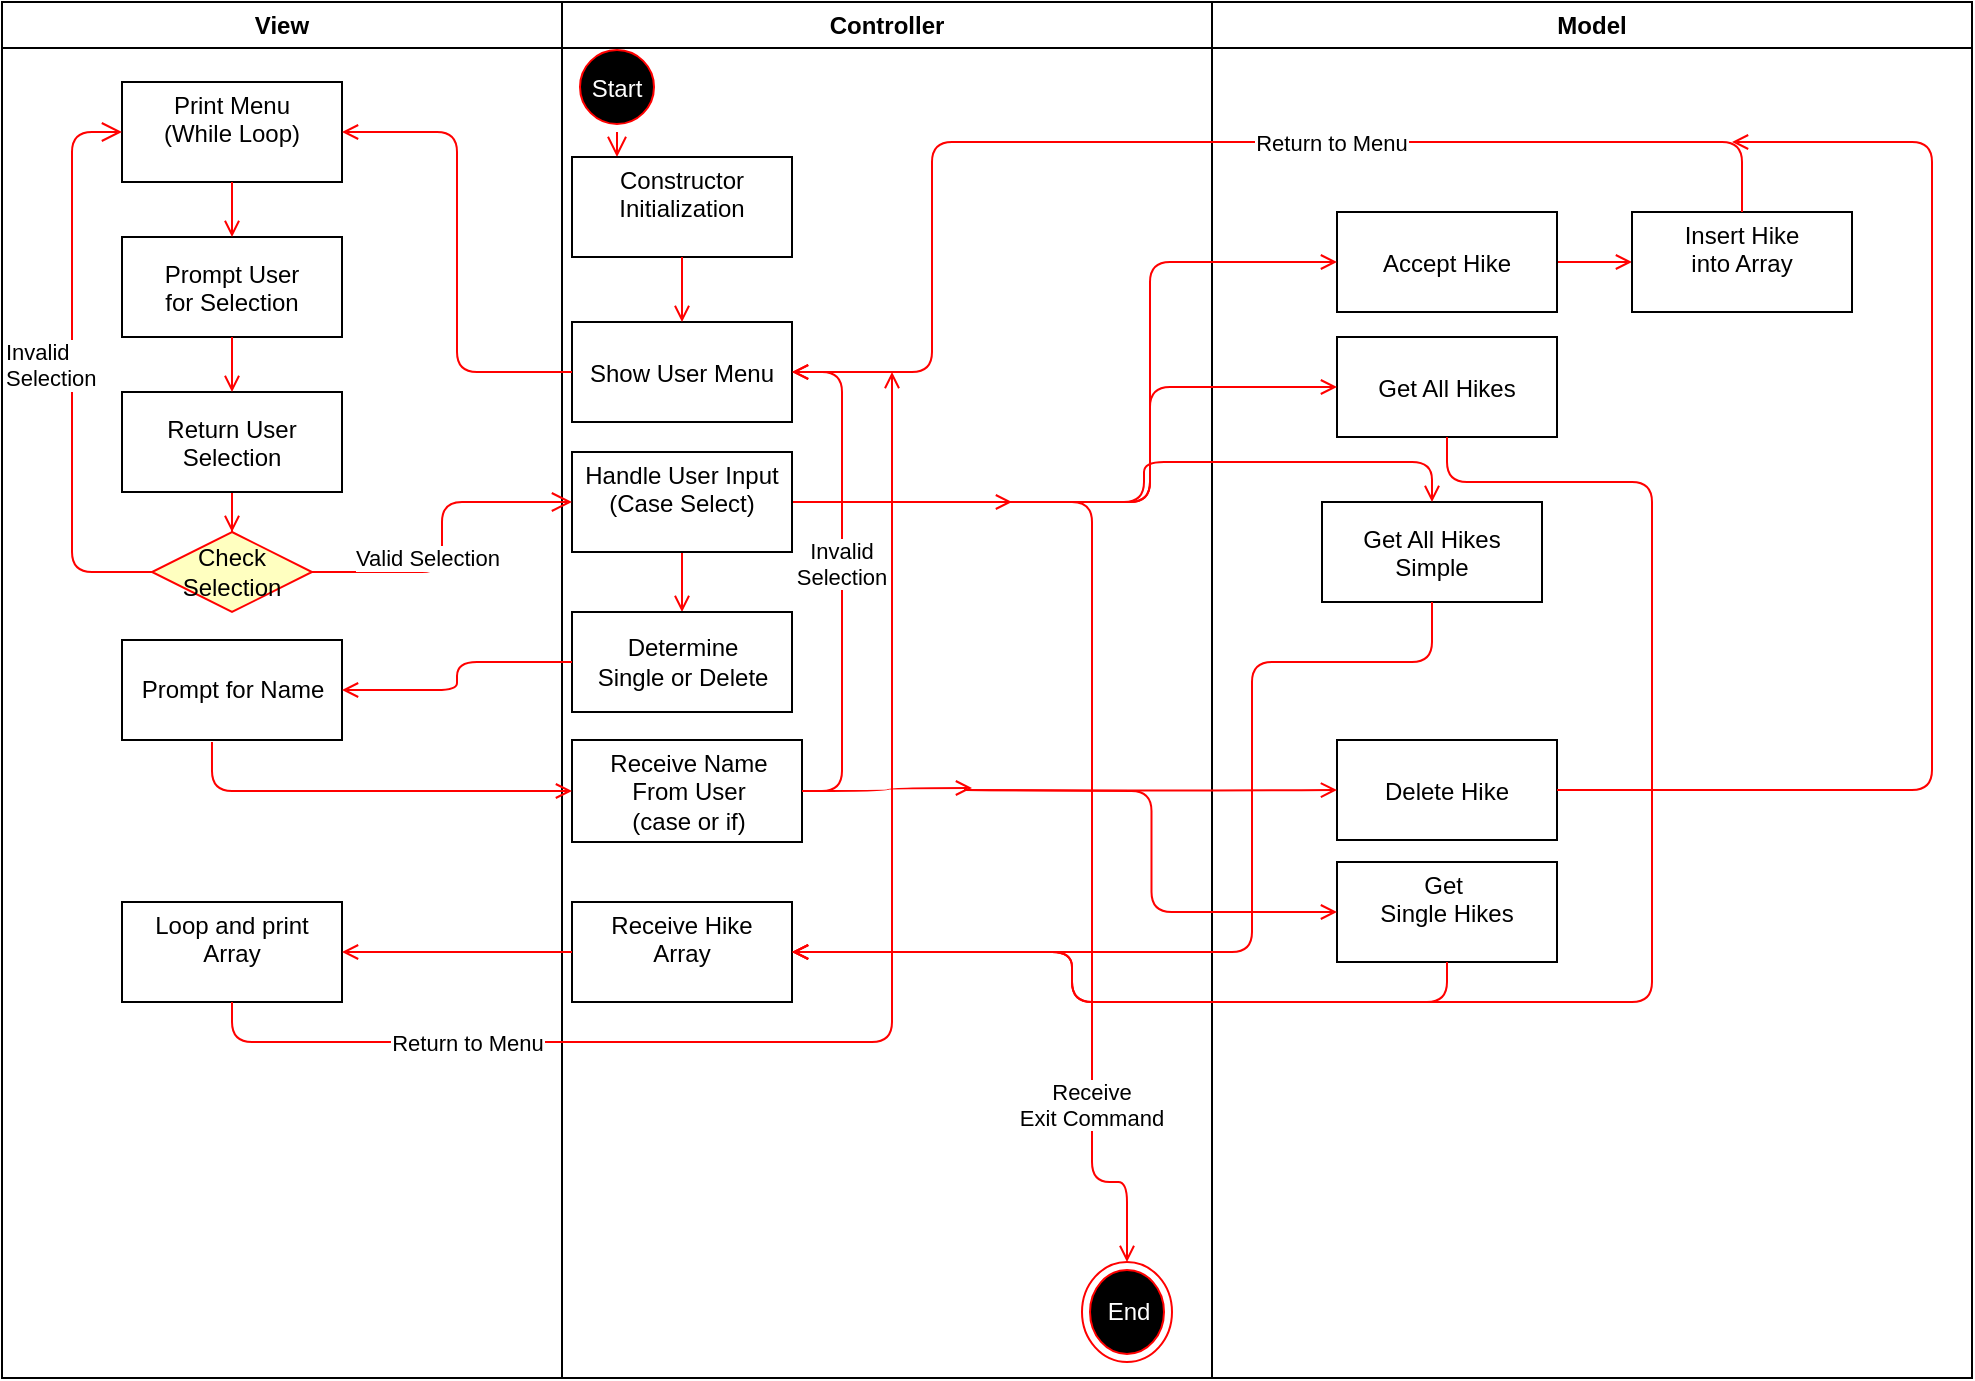 <mxfile version="10.7.9" type="github"><diagram name="Page-1" id="e7e014a7-5840-1c2e-5031-d8a46d1fe8dd"><mxGraphModel dx="1172" dy="750" grid="1" gridSize="10" guides="1" tooltips="1" connect="1" arrows="1" fold="1" page="1" pageScale="1" pageWidth="1169" pageHeight="826" background="#ffffff" math="0" shadow="0"><root><mxCell id="0"/><mxCell id="1" parent="0"/><mxCell id="2" value="View" style="swimlane;whiteSpace=wrap" parent="1" vertex="1"><mxGeometry x="165" y="10" width="280" height="688" as="geometry"/></mxCell><mxCell id="7" value="Print Menu&#10;(While Loop)&#10;" style="" parent="2" vertex="1"><mxGeometry x="60" y="40" width="110" height="50" as="geometry"/></mxCell><mxCell id="8" value="Prompt User&#10;for Selection" style="" parent="2" vertex="1"><mxGeometry x="60" y="117.5" width="110" height="50" as="geometry"/></mxCell><mxCell id="9" value="" style="endArrow=open;strokeColor=#FF0000;endFill=1;rounded=0" parent="2" source="7" target="8" edge="1"><mxGeometry relative="1" as="geometry"/></mxCell><mxCell id="qxhjPmdfqMmKEG8gPD0x-45" style="edgeStyle=orthogonalEdgeStyle;rounded=0;orthogonalLoop=1;jettySize=auto;html=0;entryX=0.5;entryY=0;entryDx=0;entryDy=0;strokeColor=#FF0000;endArrow=open;endFill=0;" parent="2" source="10" target="qxhjPmdfqMmKEG8gPD0x-42" edge="1"><mxGeometry relative="1" as="geometry"/></mxCell><mxCell id="10" value="Return User&#10;Selection" style="" parent="2" vertex="1"><mxGeometry x="60" y="195" width="110" height="50" as="geometry"/></mxCell><mxCell id="11" value="" style="endArrow=open;strokeColor=#FF0000;endFill=1;rounded=0" parent="2" source="8" target="10" edge="1"><mxGeometry relative="1" as="geometry"/></mxCell><mxCell id="qxhjPmdfqMmKEG8gPD0x-42" value="Check&lt;br&gt;Selection&lt;br&gt;" style="rhombus;whiteSpace=wrap;html=1;fillColor=#ffffc0;strokeColor=#ff0000;" parent="2" vertex="1"><mxGeometry x="75" y="265" width="80" height="40" as="geometry"/></mxCell><mxCell id="qxhjPmdfqMmKEG8gPD0x-43" value="Invalid&lt;br&gt;Selection&lt;br&gt;" style="edgeStyle=orthogonalEdgeStyle;html=1;align=left;verticalAlign=bottom;endArrow=open;endSize=8;strokeColor=#ff0000;exitX=0;exitY=0.5;exitDx=0;exitDy=0;entryX=0;entryY=0.5;entryDx=0;entryDy=0;" parent="2" source="qxhjPmdfqMmKEG8gPD0x-42" target="7" edge="1"><mxGeometry x="-0.102" y="35" relative="1" as="geometry"><mxPoint x="15" y="60" as="targetPoint"/><Array as="points"><mxPoint x="35" y="285"/><mxPoint x="35" y="65"/></Array><mxPoint as="offset"/></mxGeometry></mxCell><mxCell id="qxhjPmdfqMmKEG8gPD0x-71" value="Prompt for Name" style="html=1;" parent="2" vertex="1"><mxGeometry x="60" y="319" width="110" height="50" as="geometry"/></mxCell><mxCell id="qxhjPmdfqMmKEG8gPD0x-103" value="Loop and print&#10;Array&#10;" style="" parent="2" vertex="1"><mxGeometry x="60" y="450" width="110" height="50" as="geometry"/></mxCell><mxCell id="3" value="Controller" style="swimlane;whiteSpace=wrap;fontColor=#000000;" parent="1" vertex="1"><mxGeometry x="445" y="10" width="325" height="688" as="geometry"/></mxCell><mxCell id="13" value="Start" style="ellipse;shape=startState;fillColor=#000000;strokeColor=#ff0000;fontColor=#FFFFFF;" parent="3" vertex="1"><mxGeometry x="5" y="20" width="45" height="45" as="geometry"/></mxCell><mxCell id="14" value="" style="edgeStyle=elbowEdgeStyle;elbow=horizontal;verticalAlign=bottom;endArrow=open;endSize=8;strokeColor=#FF0000;endFill=1;rounded=0" parent="3" source="13" target="15" edge="1"><mxGeometry x="40" y="20" as="geometry"><mxPoint x="55" y="90" as="targetPoint"/></mxGeometry></mxCell><mxCell id="15" value="Constructor&#10;Initialization&#10;" style="" parent="3" vertex="1"><mxGeometry x="5" y="77.5" width="110" height="50" as="geometry"/></mxCell><mxCell id="16" value="Show User Menu" style="" parent="3" vertex="1"><mxGeometry x="5" y="160" width="110" height="50" as="geometry"/></mxCell><mxCell id="17" value="" style="endArrow=open;strokeColor=#FF0000;endFill=1;rounded=0" parent="3" source="15" target="16" edge="1"><mxGeometry relative="1" as="geometry"/></mxCell><mxCell id="qxhjPmdfqMmKEG8gPD0x-60" value="" style="edgeStyle=orthogonalEdgeStyle;curved=1;orthogonalLoop=1;jettySize=auto;html=0;endArrow=open;endFill=0;strokeColor=#FF0000;" parent="3" source="18" edge="1"><mxGeometry relative="1" as="geometry"><mxPoint x="225" y="250" as="targetPoint"/></mxGeometry></mxCell><mxCell id="qxhjPmdfqMmKEG8gPD0x-74" value="" style="edgeStyle=orthogonalEdgeStyle;curved=1;orthogonalLoop=1;jettySize=auto;html=0;endArrow=open;endFill=0;strokeColor=#FF0000;" parent="3" source="18" target="qxhjPmdfqMmKEG8gPD0x-72" edge="1"><mxGeometry relative="1" as="geometry"/></mxCell><mxCell id="18" value="Handle User Input&#10;(Case Select)&#10;" style="" parent="3" vertex="1"><mxGeometry x="5" y="225" width="110" height="50" as="geometry"/></mxCell><mxCell id="qxhjPmdfqMmKEG8gPD0x-94" value="Receive&#10;Exit Command&#10;" style="edgeStyle=orthogonalEdgeStyle;orthogonalLoop=1;jettySize=auto;html=0;entryX=0.5;entryY=0;entryDx=0;entryDy=0;endArrow=open;endFill=0;strokeColor=#FF0000;rounded=1;" parent="3" target="qxhjPmdfqMmKEG8gPD0x-93" edge="1"><mxGeometry x="0.622" relative="1" as="geometry"><Array as="points"><mxPoint x="201" y="250"/><mxPoint x="265" y="250"/><mxPoint x="265" y="590"/><mxPoint x="283" y="590"/></Array><mxPoint as="offset"/><mxPoint x="215" y="250" as="sourcePoint"/></mxGeometry></mxCell><mxCell id="qxhjPmdfqMmKEG8gPD0x-72" value="Determine&lt;br&gt;Single or Delete" style="html=1;" parent="3" vertex="1"><mxGeometry x="5" y="305" width="110" height="50" as="geometry"/></mxCell><mxCell id="qxhjPmdfqMmKEG8gPD0x-80" value="Invalid&#10;Selection&#10;" style="edgeStyle=orthogonalEdgeStyle;orthogonalLoop=1;jettySize=auto;html=0;entryX=1;entryY=0.5;entryDx=0;entryDy=0;endArrow=open;endFill=0;strokeColor=#FF0000;exitX=1;exitY=0.5;exitDx=0;exitDy=0;rounded=1;" parent="3" source="qxhjPmdfqMmKEG8gPD0x-78" target="16" edge="1"><mxGeometry relative="1" as="geometry"/></mxCell><mxCell id="qxhjPmdfqMmKEG8gPD0x-78" value="Receive Name&lt;br&gt;From User&lt;br&gt;(case or if)&lt;br&gt;" style="html=1;" parent="3" vertex="1"><mxGeometry x="5" y="369" width="115" height="51" as="geometry"/></mxCell><mxCell id="qxhjPmdfqMmKEG8gPD0x-81" style="edgeStyle=orthogonalEdgeStyle;curved=1;orthogonalLoop=1;jettySize=auto;html=0;endArrow=open;endFill=0;strokeColor=#FF0000;" parent="3" source="qxhjPmdfqMmKEG8gPD0x-78" edge="1"><mxGeometry relative="1" as="geometry"><mxPoint x="205" y="393" as="targetPoint"/><Array as="points"><mxPoint x="163" y="395"/><mxPoint x="163" y="393"/></Array></mxGeometry></mxCell><mxCell id="qxhjPmdfqMmKEG8gPD0x-88" value="Receive Hike&#10;Array&#10;" style="" parent="3" vertex="1"><mxGeometry x="5" y="450" width="110" height="50" as="geometry"/></mxCell><mxCell id="qxhjPmdfqMmKEG8gPD0x-93" value="End" style="ellipse;html=1;shape=endState;fillColor=#000000;strokeColor=#ff0000;fontColor=#FFFFFF;" parent="3" vertex="1"><mxGeometry x="260" y="630" width="45" height="50" as="geometry"/></mxCell><mxCell id="4" value="Model" style="swimlane;whiteSpace=wrap" parent="1" vertex="1"><mxGeometry x="770" y="10" width="380" height="688" as="geometry"/></mxCell><mxCell id="qxhjPmdfqMmKEG8gPD0x-86" style="edgeStyle=orthogonalEdgeStyle;curved=1;orthogonalLoop=1;jettySize=auto;html=0;entryX=0;entryY=0.5;entryDx=0;entryDy=0;endArrow=open;endFill=0;strokeColor=#FF0000;" parent="4" source="qxhjPmdfqMmKEG8gPD0x-48" target="qxhjPmdfqMmKEG8gPD0x-49" edge="1"><mxGeometry relative="1" as="geometry"/></mxCell><mxCell id="qxhjPmdfqMmKEG8gPD0x-48" value="Accept Hike" style="" parent="4" vertex="1"><mxGeometry x="62.5" y="105" width="110" height="50" as="geometry"/></mxCell><mxCell id="qxhjPmdfqMmKEG8gPD0x-49" value="Insert Hike&#10;into Array&#10;" style="" parent="4" vertex="1"><mxGeometry x="210" y="105" width="110" height="50" as="geometry"/></mxCell><mxCell id="qxhjPmdfqMmKEG8gPD0x-50" value="Get All Hikes" style="" parent="4" vertex="1"><mxGeometry x="62.5" y="167.5" width="110" height="50" as="geometry"/></mxCell><mxCell id="qxhjPmdfqMmKEG8gPD0x-51" value="Get All Hikes&#10;Simple" style="" parent="4" vertex="1"><mxGeometry x="55" y="250" width="110" height="50" as="geometry"/></mxCell><mxCell id="qxhjPmdfqMmKEG8gPD0x-52" value="Get &#10;Single Hikes&#10;" style="" parent="4" vertex="1"><mxGeometry x="62.5" y="430" width="110" height="50" as="geometry"/></mxCell><mxCell id="qxhjPmdfqMmKEG8gPD0x-53" value="Delete Hike" style="" parent="4" vertex="1"><mxGeometry x="62.5" y="369" width="110" height="50" as="geometry"/></mxCell><mxCell id="qxhjPmdfqMmKEG8gPD0x-41" style="edgeStyle=orthogonalEdgeStyle;rounded=1;orthogonalLoop=1;jettySize=auto;html=1;entryX=1;entryY=0.5;entryDx=0;entryDy=0;strokeColor=#FF0000;endArrow=open;endFill=0;" parent="1" source="16" target="7" edge="1"><mxGeometry relative="1" as="geometry"/></mxCell><mxCell id="qxhjPmdfqMmKEG8gPD0x-44" value="Valid Selection" style="edgeStyle=orthogonalEdgeStyle;html=1;align=left;verticalAlign=top;endArrow=open;endSize=8;strokeColor=#ff0000;exitX=1;exitY=0.5;exitDx=0;exitDy=0;entryX=0;entryY=0.5;entryDx=0;entryDy=0;" parent="1" source="qxhjPmdfqMmKEG8gPD0x-42" target="18" edge="1"><mxGeometry x="0.032" y="45" relative="1" as="geometry"><mxPoint x="230" y="360" as="targetPoint"/><mxPoint as="offset"/></mxGeometry></mxCell><mxCell id="qxhjPmdfqMmKEG8gPD0x-65" style="edgeStyle=orthogonalEdgeStyle;orthogonalLoop=1;jettySize=auto;html=0;entryX=0;entryY=0.5;entryDx=0;entryDy=0;endArrow=open;endFill=0;strokeColor=#FF0000;rounded=1;" parent="1" target="qxhjPmdfqMmKEG8gPD0x-52" edge="1"><mxGeometry relative="1" as="geometry"><mxPoint x="646" y="404" as="sourcePoint"/></mxGeometry></mxCell><mxCell id="qxhjPmdfqMmKEG8gPD0x-66" style="edgeStyle=orthogonalEdgeStyle;orthogonalLoop=1;jettySize=auto;html=0;endArrow=open;endFill=0;strokeColor=#FF0000;rounded=1;" parent="1" target="qxhjPmdfqMmKEG8gPD0x-51" edge="1"><mxGeometry relative="1" as="geometry"><mxPoint x="670" y="260" as="sourcePoint"/><Array as="points"><mxPoint x="646" y="260"/><mxPoint x="736" y="260"/><mxPoint x="736" y="240"/><mxPoint x="880" y="240"/></Array></mxGeometry></mxCell><mxCell id="qxhjPmdfqMmKEG8gPD0x-67" style="edgeStyle=orthogonalEdgeStyle;orthogonalLoop=1;jettySize=auto;html=0;entryX=0;entryY=0.5;entryDx=0;entryDy=0;endArrow=open;endFill=0;strokeColor=#FF0000;rounded=1;" parent="1" target="qxhjPmdfqMmKEG8gPD0x-50" edge="1"><mxGeometry relative="1" as="geometry"><mxPoint x="670" y="260" as="sourcePoint"/><Array as="points"><mxPoint x="646" y="260"/><mxPoint x="739" y="260"/><mxPoint x="739" y="220"/></Array></mxGeometry></mxCell><mxCell id="qxhjPmdfqMmKEG8gPD0x-68" style="edgeStyle=orthogonalEdgeStyle;orthogonalLoop=1;jettySize=auto;html=0;entryX=0;entryY=0.5;entryDx=0;entryDy=0;endArrow=open;endFill=0;strokeColor=#FF0000;rounded=1;" parent="1" target="qxhjPmdfqMmKEG8gPD0x-48" edge="1"><mxGeometry relative="1" as="geometry"><mxPoint x="660" y="260" as="sourcePoint"/><Array as="points"><mxPoint x="650" y="260"/><mxPoint x="650" y="260"/><mxPoint x="739" y="260"/><mxPoint x="739" y="140"/></Array></mxGeometry></mxCell><mxCell id="qxhjPmdfqMmKEG8gPD0x-77" style="edgeStyle=orthogonalEdgeStyle;orthogonalLoop=1;jettySize=auto;html=0;entryX=1;entryY=0.5;entryDx=0;entryDy=0;endArrow=open;endFill=0;strokeColor=#FF0000;rounded=1;" parent="1" source="qxhjPmdfqMmKEG8gPD0x-72" target="qxhjPmdfqMmKEG8gPD0x-71" edge="1"><mxGeometry relative="1" as="geometry"/></mxCell><mxCell id="qxhjPmdfqMmKEG8gPD0x-79" value="" style="edgeStyle=orthogonalEdgeStyle;orthogonalLoop=1;jettySize=auto;html=0;endArrow=open;endFill=0;strokeColor=#FF0000;exitX=0.409;exitY=1.02;exitDx=0;exitDy=0;exitPerimeter=0;rounded=1;" parent="1" source="qxhjPmdfqMmKEG8gPD0x-71" target="qxhjPmdfqMmKEG8gPD0x-78" edge="1"><mxGeometry relative="1" as="geometry"/></mxCell><mxCell id="qxhjPmdfqMmKEG8gPD0x-84" style="edgeStyle=orthogonalEdgeStyle;curved=1;orthogonalLoop=1;jettySize=auto;html=0;endArrow=open;endFill=0;strokeColor=#FF0000;" parent="1" target="qxhjPmdfqMmKEG8gPD0x-53" edge="1"><mxGeometry relative="1" as="geometry"><mxPoint x="646" y="404" as="sourcePoint"/></mxGeometry></mxCell><mxCell id="qxhjPmdfqMmKEG8gPD0x-89" value="" style="edgeStyle=orthogonalEdgeStyle;orthogonalLoop=1;jettySize=auto;html=0;endArrow=open;endFill=0;strokeColor=#FF0000;exitX=0.5;exitY=1;exitDx=0;exitDy=0;rounded=1;" parent="1" source="qxhjPmdfqMmKEG8gPD0x-52" target="qxhjPmdfqMmKEG8gPD0x-88" edge="1"><mxGeometry relative="1" as="geometry"><Array as="points"><mxPoint x="888" y="510"/><mxPoint x="700" y="510"/><mxPoint x="700" y="485"/></Array></mxGeometry></mxCell><mxCell id="qxhjPmdfqMmKEG8gPD0x-90" style="edgeStyle=orthogonalEdgeStyle;orthogonalLoop=1;jettySize=auto;html=0;entryX=1;entryY=0.5;entryDx=0;entryDy=0;endArrow=open;endFill=0;strokeColor=#FF0000;exitX=0.5;exitY=1;exitDx=0;exitDy=0;rounded=1;" parent="1" source="qxhjPmdfqMmKEG8gPD0x-51" target="qxhjPmdfqMmKEG8gPD0x-88" edge="1"><mxGeometry relative="1" as="geometry"><Array as="points"><mxPoint x="880" y="340"/><mxPoint x="790" y="340"/><mxPoint x="790" y="485"/></Array></mxGeometry></mxCell><mxCell id="qxhjPmdfqMmKEG8gPD0x-91" style="edgeStyle=orthogonalEdgeStyle;orthogonalLoop=1;jettySize=auto;html=0;entryX=1;entryY=0.5;entryDx=0;entryDy=0;endArrow=open;endFill=0;strokeColor=#FF0000;exitX=0.5;exitY=1;exitDx=0;exitDy=0;rounded=1;" parent="1" source="qxhjPmdfqMmKEG8gPD0x-50" target="qxhjPmdfqMmKEG8gPD0x-88" edge="1"><mxGeometry relative="1" as="geometry"><Array as="points"><mxPoint x="888" y="250"/><mxPoint x="990" y="250"/><mxPoint x="990" y="510"/><mxPoint x="700" y="510"/><mxPoint x="700" y="485"/></Array></mxGeometry></mxCell><mxCell id="qxhjPmdfqMmKEG8gPD0x-97" value="Return to Menu" style="edgeStyle=orthogonalEdgeStyle;orthogonalLoop=1;jettySize=auto;html=0;endArrow=open;endFill=0;strokeColor=#FF0000;rounded=1;entryX=1;entryY=0.5;entryDx=0;entryDy=0;" parent="1" source="qxhjPmdfqMmKEG8gPD0x-49" target="16" edge="1"><mxGeometry x="-0.232" relative="1" as="geometry"><mxPoint x="1035" y="35" as="targetPoint"/><Array as="points"><mxPoint x="1035" y="80"/><mxPoint x="630" y="80"/><mxPoint x="630" y="195"/></Array><mxPoint as="offset"/></mxGeometry></mxCell><mxCell id="qxhjPmdfqMmKEG8gPD0x-100" style="edgeStyle=orthogonalEdgeStyle;rounded=1;orthogonalLoop=1;jettySize=auto;html=0;endArrow=open;endFill=0;strokeColor=#FF0000;" parent="1" source="qxhjPmdfqMmKEG8gPD0x-53" edge="1"><mxGeometry relative="1" as="geometry"><mxPoint x="1030" y="80" as="targetPoint"/><Array as="points"><mxPoint x="1130" y="404"/><mxPoint x="1130" y="80"/></Array></mxGeometry></mxCell><mxCell id="qxhjPmdfqMmKEG8gPD0x-104" value="" style="edgeStyle=orthogonalEdgeStyle;rounded=1;orthogonalLoop=1;jettySize=auto;html=0;endArrow=open;endFill=0;strokeColor=#FF0000;" parent="1" source="qxhjPmdfqMmKEG8gPD0x-88" target="qxhjPmdfqMmKEG8gPD0x-103" edge="1"><mxGeometry relative="1" as="geometry"/></mxCell><mxCell id="qxhjPmdfqMmKEG8gPD0x-105" value="Return to Menu" style="edgeStyle=orthogonalEdgeStyle;rounded=1;orthogonalLoop=1;jettySize=auto;html=0;endArrow=open;endFill=0;strokeColor=#FF0000;" parent="1" source="qxhjPmdfqMmKEG8gPD0x-103" edge="1"><mxGeometry x="-0.597" relative="1" as="geometry"><mxPoint x="610" y="195" as="targetPoint"/><Array as="points"><mxPoint x="280" y="530"/><mxPoint x="610" y="530"/><mxPoint x="610" y="195"/></Array><mxPoint as="offset"/></mxGeometry></mxCell></root></mxGraphModel></diagram></mxfile>